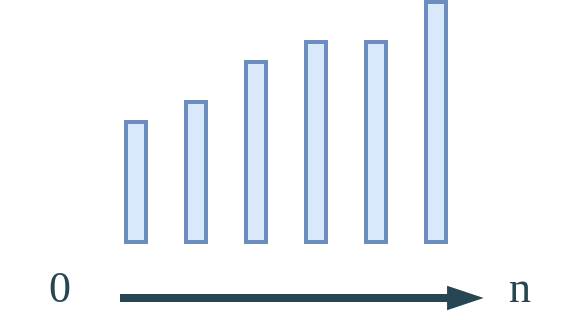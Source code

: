 <mxfile version="24.2.5" type="device">
  <diagram name="Page-1" id="yPQlsqrmwEttC6wRed7g">
    <mxGraphModel dx="1434" dy="835" grid="1" gridSize="10" guides="1" tooltips="1" connect="1" arrows="1" fold="1" page="1" pageScale="1" pageWidth="850" pageHeight="1100" math="0" shadow="0">
      <root>
        <mxCell id="0" />
        <mxCell id="1" parent="0" />
        <mxCell id="mVL9S5HK0tB8LYCusONq-3" value="" style="endArrow=blockThin;html=1;rounded=1;shadow=0;strokeColor=#264653;strokeWidth=4;fontFamily=Ubuntu;fontSize=22;fontColor=#264653;fontStyle=0;fillColor=#264653;endFill=1;" parent="1" edge="1">
          <mxGeometry width="50" height="50" relative="1" as="geometry">
            <mxPoint x="290" y="360" as="sourcePoint" />
            <mxPoint x="470" y="360" as="targetPoint" />
          </mxGeometry>
        </mxCell>
        <mxCell id="mVL9S5HK0tB8LYCusONq-4" value="0" style="text;html=1;align=center;verticalAlign=middle;whiteSpace=wrap;rounded=0;fontFamily=Ubuntu;fontSize=22;fontColor=#264653;fontStyle=0;" parent="1" vertex="1">
          <mxGeometry x="230" y="340" width="60" height="30" as="geometry" />
        </mxCell>
        <mxCell id="mVL9S5HK0tB8LYCusONq-6" value="n" style="text;html=1;align=center;verticalAlign=middle;whiteSpace=wrap;rounded=0;fontFamily=Ubuntu;fontSize=22;fontColor=#264653;fontStyle=0;" parent="1" vertex="1">
          <mxGeometry x="460" y="340" width="60" height="30" as="geometry" />
        </mxCell>
        <mxCell id="Y9IwkcneVTxvI0zjhUI--10" value="" style="group" vertex="1" connectable="0" parent="1">
          <mxGeometry x="293" y="212" width="160" height="120" as="geometry" />
        </mxCell>
        <mxCell id="Y9IwkcneVTxvI0zjhUI--4" value="" style="rounded=0;whiteSpace=wrap;html=1;shadow=0;strokeColor=#6c8ebf;strokeWidth=2;fontFamily=Ubuntu;fontSize=22;fontColor=#264653;fontStyle=0;fillColor=#dae8fc;" vertex="1" parent="Y9IwkcneVTxvI0zjhUI--10">
          <mxGeometry y="60" width="10" height="60" as="geometry" />
        </mxCell>
        <mxCell id="Y9IwkcneVTxvI0zjhUI--5" value="" style="rounded=0;whiteSpace=wrap;html=1;shadow=0;strokeColor=#6c8ebf;strokeWidth=2;fontFamily=Ubuntu;fontSize=22;fontColor=#264653;fontStyle=0;fillColor=#dae8fc;" vertex="1" parent="Y9IwkcneVTxvI0zjhUI--10">
          <mxGeometry x="30" y="50" width="10" height="70" as="geometry" />
        </mxCell>
        <mxCell id="Y9IwkcneVTxvI0zjhUI--6" value="" style="rounded=0;whiteSpace=wrap;html=1;shadow=0;strokeColor=#6c8ebf;strokeWidth=2;fontFamily=Ubuntu;fontSize=22;fontColor=#264653;fontStyle=0;fillColor=#dae8fc;" vertex="1" parent="Y9IwkcneVTxvI0zjhUI--10">
          <mxGeometry x="60" y="30" width="10" height="90" as="geometry" />
        </mxCell>
        <mxCell id="Y9IwkcneVTxvI0zjhUI--7" value="" style="rounded=0;whiteSpace=wrap;html=1;shadow=0;strokeColor=#6c8ebf;strokeWidth=2;fontFamily=Ubuntu;fontSize=22;fontColor=#264653;fontStyle=0;fillColor=#dae8fc;" vertex="1" parent="Y9IwkcneVTxvI0zjhUI--10">
          <mxGeometry x="90" y="20" width="10" height="100" as="geometry" />
        </mxCell>
        <mxCell id="Y9IwkcneVTxvI0zjhUI--8" value="" style="rounded=0;whiteSpace=wrap;html=1;shadow=0;strokeColor=#6c8ebf;strokeWidth=2;fontFamily=Ubuntu;fontSize=22;fontColor=#264653;fontStyle=0;fillColor=#dae8fc;" vertex="1" parent="Y9IwkcneVTxvI0zjhUI--10">
          <mxGeometry x="120" y="20" width="10" height="100" as="geometry" />
        </mxCell>
        <mxCell id="Y9IwkcneVTxvI0zjhUI--9" value="" style="rounded=0;whiteSpace=wrap;html=1;shadow=0;strokeColor=#6c8ebf;strokeWidth=2;fontFamily=Ubuntu;fontSize=22;fontColor=#264653;fontStyle=0;fillColor=#dae8fc;" vertex="1" parent="Y9IwkcneVTxvI0zjhUI--10">
          <mxGeometry x="150" width="10" height="120" as="geometry" />
        </mxCell>
      </root>
    </mxGraphModel>
  </diagram>
</mxfile>

